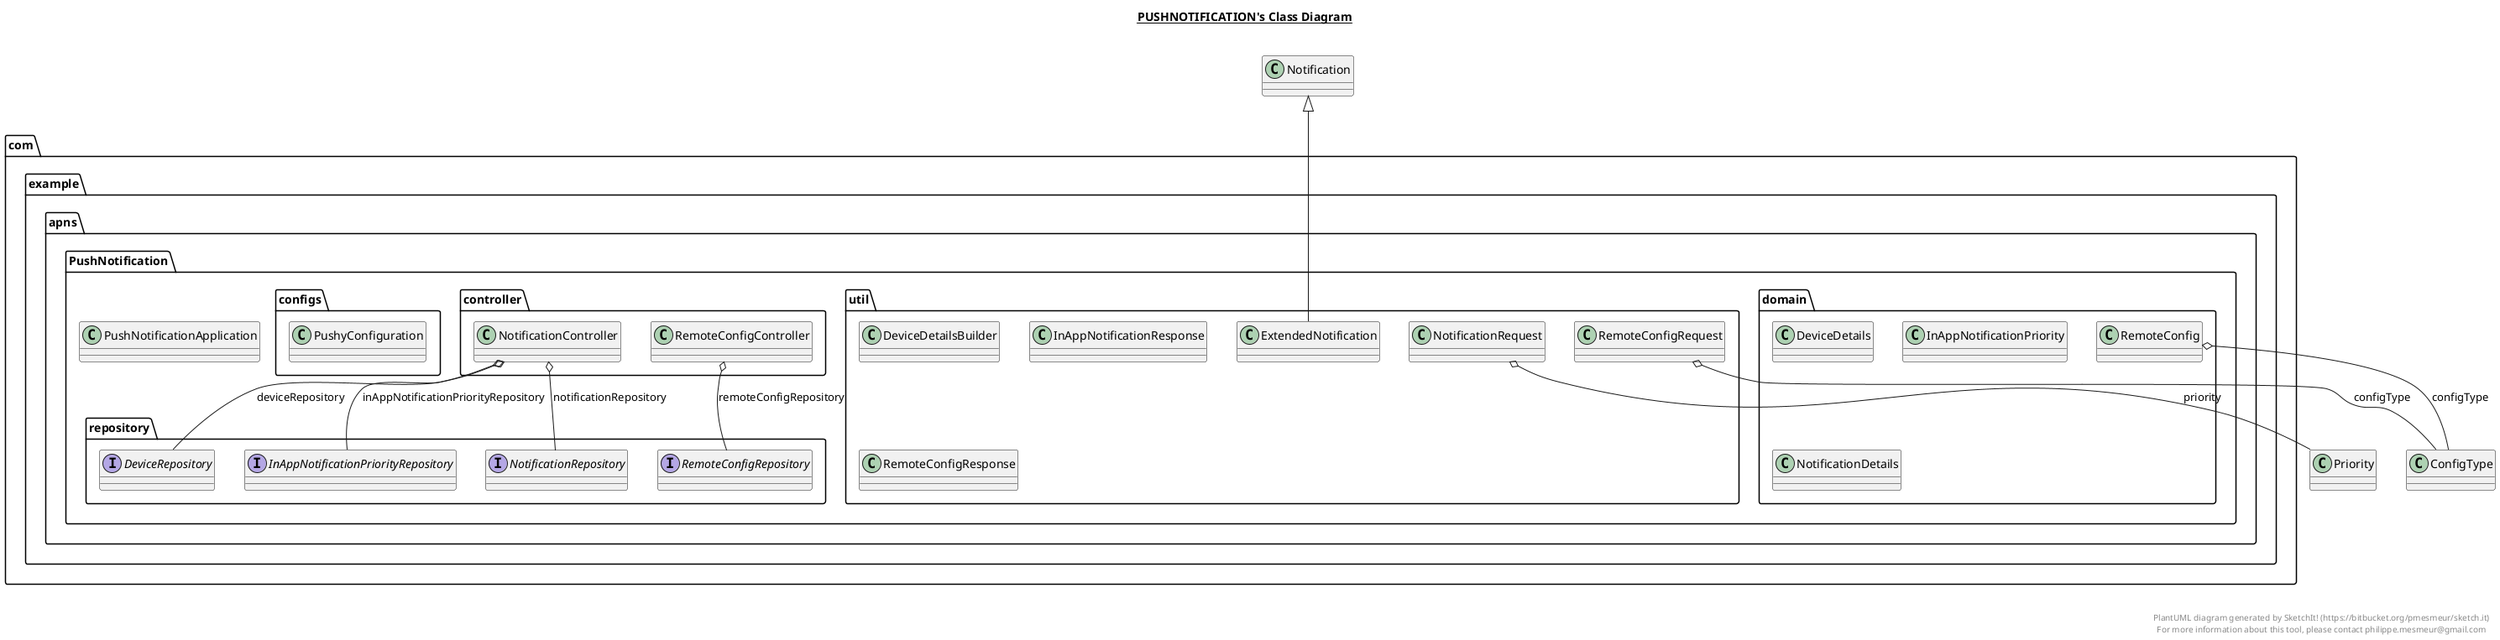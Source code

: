 @startuml

title __PUSHNOTIFICATION's Class Diagram__\n

  package com.example.apns.PushNotification {
    package com.example.apns.PushNotification.domain {
      class DeviceDetails {
      }
    }
  }
  

  package com.example.apns.PushNotification {
    package com.example.apns.PushNotification.util {
      class DeviceDetailsBuilder {
      }
    }
  }
  

  package com.example.apns.PushNotification {
    package com.example.apns.PushNotification.repository {
      interface DeviceRepository {
      }
    }
  }
  

  package com.example.apns.PushNotification {
    package com.example.apns.PushNotification.util {
      class ExtendedNotification {
      }
    }
  }
  

  package com.example.apns.PushNotification {
    package com.example.apns.PushNotification.domain {
      class InAppNotificationPriority {
      }
    }
  }
  

  package com.example.apns.PushNotification {
    package com.example.apns.PushNotification.repository {
      interface InAppNotificationPriorityRepository {
      }
    }
  }
  

  package com.example.apns.PushNotification {
    package com.example.apns.PushNotification.util {
      class InAppNotificationResponse {
      }
    }
  }
  

  package com.example.apns.PushNotification {
    package com.example.apns.PushNotification.controller {
      class NotificationController {
      }
    }
  }
  

  package com.example.apns.PushNotification {
    package com.example.apns.PushNotification.domain {
      class NotificationDetails {
      }
    }
  }
  

  package com.example.apns.PushNotification {
    package com.example.apns.PushNotification.repository {
      interface NotificationRepository {
      }
    }
  }
  

  package com.example.apns.PushNotification {
    package com.example.apns.PushNotification.util {
      class NotificationRequest {
      }
    }
  }
  

  package com.example.apns.PushNotification {
    class PushNotificationApplication {
    }
  }
  

  package com.example.apns.PushNotification {
    package com.example.apns.PushNotification.configs {
      class PushyConfiguration {
      }
    }
  }
  

  package com.example.apns.PushNotification {
    package com.example.apns.PushNotification.domain {
      class RemoteConfig {
      }
    }
  }
  

  package com.example.apns.PushNotification {
    package com.example.apns.PushNotification.controller {
      class RemoteConfigController {
      }
    }
  }
  

  package com.example.apns.PushNotification {
    package com.example.apns.PushNotification.repository {
      interface RemoteConfigRepository {
      }
    }
  }
  

  package com.example.apns.PushNotification {
    package com.example.apns.PushNotification.util {
      class RemoteConfigRequest {
      }
    }
  }
  

  package com.example.apns.PushNotification {
    package com.example.apns.PushNotification.util {
      class RemoteConfigResponse {
      }
    }
  }
  

  ExtendedNotification -up-|> Notification
  NotificationController o-- DeviceRepository : deviceRepository
  NotificationController o-- NotificationRepository : notificationRepository
  NotificationController o-- InAppNotificationPriorityRepository : inAppNotificationPriorityRepository
  NotificationRequest o-- Priority : priority
  RemoteConfig o-- ConfigType : configType
  RemoteConfigController o-- RemoteConfigRepository : remoteConfigRepository
  RemoteConfigRequest o-- ConfigType : configType


right footer


PlantUML diagram generated by SketchIt! (https://bitbucket.org/pmesmeur/sketch.it)
For more information about this tool, please contact philippe.mesmeur@gmail.com
endfooter

@enduml
